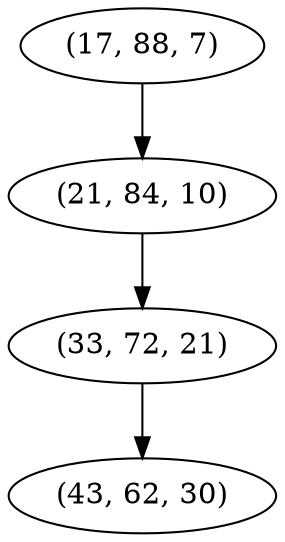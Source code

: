 digraph tree {
    "(17, 88, 7)";
    "(21, 84, 10)";
    "(33, 72, 21)";
    "(43, 62, 30)";
    "(17, 88, 7)" -> "(21, 84, 10)";
    "(21, 84, 10)" -> "(33, 72, 21)";
    "(33, 72, 21)" -> "(43, 62, 30)";
}
